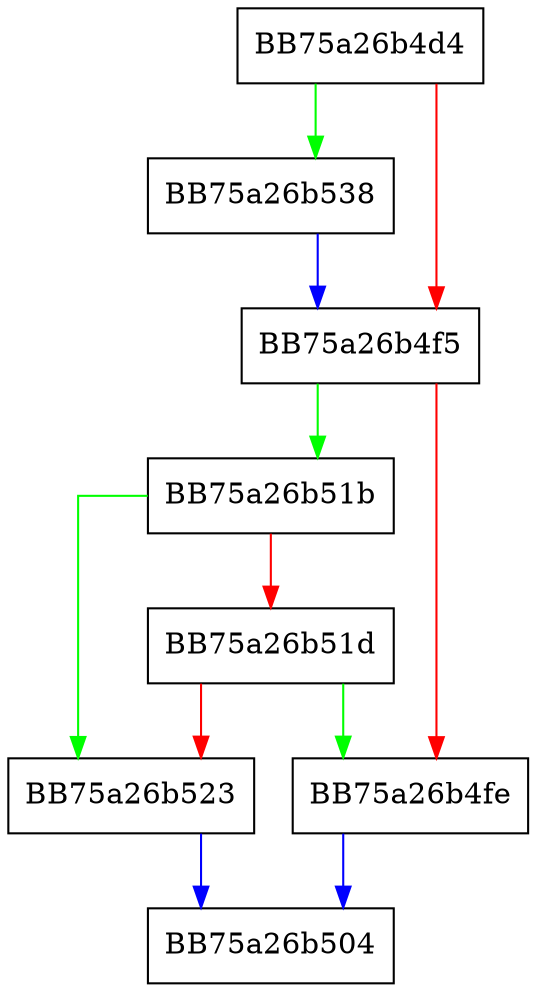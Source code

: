 digraph isNewBlock {
  node [shape="box"];
  graph [splines=ortho];
  BB75a26b4d4 -> BB75a26b538 [color="green"];
  BB75a26b4d4 -> BB75a26b4f5 [color="red"];
  BB75a26b4f5 -> BB75a26b51b [color="green"];
  BB75a26b4f5 -> BB75a26b4fe [color="red"];
  BB75a26b4fe -> BB75a26b504 [color="blue"];
  BB75a26b51b -> BB75a26b523 [color="green"];
  BB75a26b51b -> BB75a26b51d [color="red"];
  BB75a26b51d -> BB75a26b4fe [color="green"];
  BB75a26b51d -> BB75a26b523 [color="red"];
  BB75a26b523 -> BB75a26b504 [color="blue"];
  BB75a26b538 -> BB75a26b4f5 [color="blue"];
}
